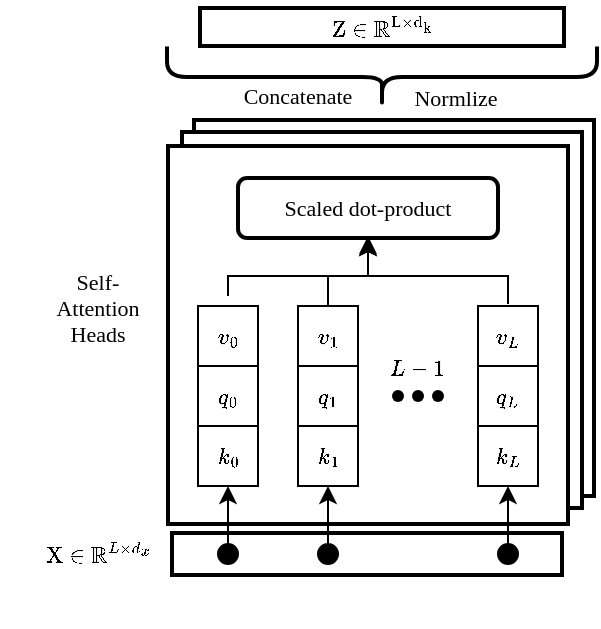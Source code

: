 <mxfile version="16.1.0" type="github">
  <diagram id="1RFPZSgYPdv8vxJ3tSGE" name="Page-1">
    <mxGraphModel dx="1522" dy="1044" grid="1" gridSize="10" guides="1" tooltips="1" connect="1" arrows="1" fold="1" page="1" pageScale="1" pageWidth="850" pageHeight="1100" math="1" shadow="0">
      <root>
        <mxCell id="0" />
        <mxCell id="1" parent="0" />
        <mxCell id="Ks4agTKRWIQxYl3Itglz-84" value="" style="rounded=0;whiteSpace=wrap;html=1;fontFamily=Times New Roman;fontSize=11;strokeColor=default;strokeWidth=2;fillColor=#FFFFFF;" vertex="1" parent="1">
          <mxGeometry x="127" y="523.5" width="195" height="21" as="geometry" />
        </mxCell>
        <mxCell id="Ks4agTKRWIQxYl3Itglz-68" value="" style="rounded=0;whiteSpace=wrap;html=1;strokeWidth=2;fillColor=none;fontFamily=Times New Roman;fontSize=11;" vertex="1" parent="1">
          <mxGeometry x="138" y="317" width="200" height="188" as="geometry" />
        </mxCell>
        <mxCell id="Ks4agTKRWIQxYl3Itglz-67" value="" style="rounded=0;whiteSpace=wrap;html=1;strokeWidth=2;fillColor=default;fontFamily=Times New Roman;fontSize=11;" vertex="1" parent="1">
          <mxGeometry x="132" y="323" width="200" height="188" as="geometry" />
        </mxCell>
        <mxCell id="Ks4agTKRWIQxYl3Itglz-43" value="" style="rounded=0;whiteSpace=wrap;html=1;strokeWidth=2;fillColor=default;fontFamily=Times New Roman;fontSize=11;" vertex="1" parent="1">
          <mxGeometry x="125" y="330" width="200" height="189" as="geometry" />
        </mxCell>
        <mxCell id="Ks4agTKRWIQxYl3Itglz-34" value="" style="shape=waypoint;sketch=0;size=6;pointerEvents=1;points=[];fillColor=#000000;resizable=0;rotatable=0;perimeter=centerPerimeter;snapToPoint=1;fontFamily=Times New Roman;fontSize=11;" vertex="1" parent="1">
          <mxGeometry x="230" y="435" width="40" height="40" as="geometry" />
        </mxCell>
        <mxCell id="Ks4agTKRWIQxYl3Itglz-35" value="" style="shape=waypoint;sketch=0;size=6;pointerEvents=1;points=[];fillColor=#000000;resizable=0;rotatable=0;perimeter=centerPerimeter;snapToPoint=1;fontFamily=Times New Roman;fontSize=11;" vertex="1" parent="1">
          <mxGeometry x="240" y="435" width="40" height="40" as="geometry" />
        </mxCell>
        <mxCell id="Ks4agTKRWIQxYl3Itglz-36" style="edgeStyle=orthogonalEdgeStyle;rounded=0;orthogonalLoop=1;jettySize=auto;html=1;exitX=0.5;exitY=0;exitDx=0;exitDy=0;entryX=0.5;entryY=1;entryDx=0;entryDy=0;fontFamily=Times New Roman;fontSize=11;" edge="1" parent="1" source="Ks4agTKRWIQxYl3Itglz-1" target="Ks4agTKRWIQxYl3Itglz-11">
          <mxGeometry relative="1" as="geometry" />
        </mxCell>
        <mxCell id="Ks4agTKRWIQxYl3Itglz-1" value="" style="ellipse;whiteSpace=wrap;html=1;aspect=fixed;fillColor=#000000;fontFamily=Times New Roman;fontSize=11;" vertex="1" parent="1">
          <mxGeometry x="150" y="529" width="10" height="10" as="geometry" />
        </mxCell>
        <mxCell id="Ks4agTKRWIQxYl3Itglz-37" style="edgeStyle=orthogonalEdgeStyle;rounded=0;orthogonalLoop=1;jettySize=auto;html=1;exitX=0.5;exitY=0;exitDx=0;exitDy=0;entryX=0.5;entryY=1;entryDx=0;entryDy=0;fontFamily=Times New Roman;fontSize=11;" edge="1" parent="1" source="Ks4agTKRWIQxYl3Itglz-2" target="Ks4agTKRWIQxYl3Itglz-25">
          <mxGeometry relative="1" as="geometry" />
        </mxCell>
        <mxCell id="Ks4agTKRWIQxYl3Itglz-2" value="" style="ellipse;whiteSpace=wrap;html=1;aspect=fixed;fillColor=#000000;fontFamily=Times New Roman;fontSize=11;" vertex="1" parent="1">
          <mxGeometry x="200" y="529" width="10" height="10" as="geometry" />
        </mxCell>
        <mxCell id="Ks4agTKRWIQxYl3Itglz-38" style="edgeStyle=orthogonalEdgeStyle;rounded=0;orthogonalLoop=1;jettySize=auto;html=1;exitX=0;exitY=0;exitDx=0;exitDy=0;entryX=0.5;entryY=1;entryDx=0;entryDy=0;fontFamily=Times New Roman;fontSize=11;" edge="1" parent="1" source="Ks4agTKRWIQxYl3Itglz-4" target="Ks4agTKRWIQxYl3Itglz-28">
          <mxGeometry relative="1" as="geometry" />
        </mxCell>
        <mxCell id="Ks4agTKRWIQxYl3Itglz-4" value="" style="ellipse;whiteSpace=wrap;html=1;aspect=fixed;fillColor=#000000;fontFamily=Times New Roman;fontSize=11;" vertex="1" parent="1">
          <mxGeometry x="290" y="529" width="10" height="10" as="geometry" />
        </mxCell>
        <mxCell id="Ks4agTKRWIQxYl3Itglz-11" value="$$k_0$$" style="rounded=0;whiteSpace=wrap;html=1;fillColor=#FFFFFF;rotation=0;fontFamily=Times New Roman;fontSize=11;" vertex="1" parent="1">
          <mxGeometry x="140" y="470" width="30" height="30" as="geometry" />
        </mxCell>
        <mxCell id="Ks4agTKRWIQxYl3Itglz-12" value="$$q_0$$" style="rounded=0;whiteSpace=wrap;html=1;fillColor=#FFFFFF;rotation=0;fontFamily=Times New Roman;fontSize=11;" vertex="1" parent="1">
          <mxGeometry x="140" y="440" width="30" height="30" as="geometry" />
        </mxCell>
        <mxCell id="Ks4agTKRWIQxYl3Itglz-58" style="edgeStyle=orthogonalEdgeStyle;rounded=0;orthogonalLoop=1;jettySize=auto;html=1;exitX=0.5;exitY=0;exitDx=0;exitDy=0;fontFamily=Times New Roman;fontSize=11;entryX=0.5;entryY=1;entryDx=0;entryDy=0;" edge="1" parent="1">
          <mxGeometry relative="1" as="geometry">
            <mxPoint x="155" y="405" as="sourcePoint" />
            <mxPoint x="225" y="376" as="targetPoint" />
            <Array as="points">
              <mxPoint x="155" y="395" />
              <mxPoint x="225" y="395" />
            </Array>
          </mxGeometry>
        </mxCell>
        <mxCell id="Ks4agTKRWIQxYl3Itglz-13" value="$$v_0$$" style="rounded=0;whiteSpace=wrap;html=1;fillColor=#FFFFFF;rotation=0;fontFamily=Times New Roman;fontSize=11;" vertex="1" parent="1">
          <mxGeometry x="140" y="410" width="30" height="30" as="geometry" />
        </mxCell>
        <mxCell id="Ks4agTKRWIQxYl3Itglz-25" value="$$k_1$$" style="rounded=0;whiteSpace=wrap;html=1;fillColor=#FFFFFF;rotation=0;fontFamily=Times New Roman;fontSize=11;" vertex="1" parent="1">
          <mxGeometry x="190" y="470" width="30" height="30" as="geometry" />
        </mxCell>
        <mxCell id="Ks4agTKRWIQxYl3Itglz-26" value="$$q_1$$" style="rounded=0;whiteSpace=wrap;html=1;fillColor=#FFFFFF;rotation=0;fontFamily=Times New Roman;fontSize=11;" vertex="1" parent="1">
          <mxGeometry x="190" y="440" width="30" height="30" as="geometry" />
        </mxCell>
        <mxCell id="Ks4agTKRWIQxYl3Itglz-64" style="edgeStyle=orthogonalEdgeStyle;rounded=0;orthogonalLoop=1;jettySize=auto;html=1;exitX=0.5;exitY=0;exitDx=0;exitDy=0;entryX=0.5;entryY=1;entryDx=0;entryDy=0;fontFamily=Times New Roman;fontSize=11;" edge="1" parent="1">
          <mxGeometry relative="1" as="geometry">
            <mxPoint x="205" y="415" as="sourcePoint" />
            <mxPoint x="225" y="376" as="targetPoint" />
            <Array as="points">
              <mxPoint x="205" y="395" />
              <mxPoint x="225" y="395" />
            </Array>
          </mxGeometry>
        </mxCell>
        <mxCell id="Ks4agTKRWIQxYl3Itglz-27" value="$$v_1$$" style="rounded=0;whiteSpace=wrap;html=1;fillColor=#FFFFFF;rotation=0;fontFamily=Times New Roman;fontSize=11;" vertex="1" parent="1">
          <mxGeometry x="190" y="410" width="30" height="30" as="geometry" />
        </mxCell>
        <mxCell id="Ks4agTKRWIQxYl3Itglz-28" value="$$k_L$$" style="rounded=0;whiteSpace=wrap;html=1;fillColor=#FFFFFF;rotation=0;fontFamily=Times New Roman;fontSize=11;" vertex="1" parent="1">
          <mxGeometry x="280" y="470" width="30" height="30" as="geometry" />
        </mxCell>
        <mxCell id="Ks4agTKRWIQxYl3Itglz-29" value="$$q_L$$" style="rounded=0;whiteSpace=wrap;html=1;fillColor=#FFFFFF;rotation=0;fontFamily=Times New Roman;fontSize=11;" vertex="1" parent="1">
          <mxGeometry x="280" y="440" width="30" height="30" as="geometry" />
        </mxCell>
        <mxCell id="Ks4agTKRWIQxYl3Itglz-65" style="edgeStyle=orthogonalEdgeStyle;rounded=0;orthogonalLoop=1;jettySize=auto;html=1;exitX=0.5;exitY=0;exitDx=0;exitDy=0;entryX=0.5;entryY=1;entryDx=0;entryDy=0;fontFamily=Times New Roman;fontSize=11;" edge="1" parent="1">
          <mxGeometry relative="1" as="geometry">
            <mxPoint x="295" y="409" as="sourcePoint" />
            <mxPoint x="225" y="375" as="targetPoint" />
            <Array as="points">
              <mxPoint x="295" y="395" />
              <mxPoint x="225" y="395" />
            </Array>
          </mxGeometry>
        </mxCell>
        <mxCell id="Ks4agTKRWIQxYl3Itglz-30" value="$$v_L$$" style="rounded=0;whiteSpace=wrap;html=1;fillColor=#FFFFFF;rotation=0;fontFamily=Times New Roman;fontSize=11;" vertex="1" parent="1">
          <mxGeometry x="280" y="410" width="30" height="30" as="geometry" />
        </mxCell>
        <mxCell id="Ks4agTKRWIQxYl3Itglz-31" value="" style="ellipse;whiteSpace=wrap;html=1;aspect=fixed;fillColor=#000000;fontFamily=Times New Roman;fontSize=11;" vertex="1" parent="1">
          <mxGeometry x="260" y="570" as="geometry" />
        </mxCell>
        <mxCell id="Ks4agTKRWIQxYl3Itglz-32" value="" style="shape=waypoint;sketch=0;size=6;pointerEvents=1;points=[];fillColor=#000000;resizable=0;rotatable=0;perimeter=centerPerimeter;snapToPoint=1;fontFamily=Times New Roman;fontSize=11;" vertex="1" parent="1">
          <mxGeometry x="220" y="435" width="40" height="40" as="geometry" />
        </mxCell>
        <mxCell id="Ks4agTKRWIQxYl3Itglz-54" value="$$\rm{Z} \in \mathbb{R}^{L\times d_k}$$" style="text;html=1;strokeColor=default;fillColor=none;align=center;verticalAlign=middle;whiteSpace=wrap;rounded=0;fontFamily=Times New Roman;fontSize=11;strokeWidth=2;" vertex="1" parent="1">
          <mxGeometry x="141" y="261" width="182" height="19" as="geometry" />
        </mxCell>
        <mxCell id="Ks4agTKRWIQxYl3Itglz-46" value="Scaled dot-product" style="rounded=1;whiteSpace=wrap;html=1;strokeWidth=2;fillColor=default;fontFamily=Times New Roman;fontSize=11;" vertex="1" parent="1">
          <mxGeometry x="160" y="346" width="130" height="30" as="geometry" />
        </mxCell>
        <mxCell id="Ks4agTKRWIQxYl3Itglz-73" value="Concatenate" style="text;html=1;strokeColor=none;fillColor=none;align=center;verticalAlign=middle;whiteSpace=wrap;rounded=0;fontFamily=Times New Roman;fontSize=11;" vertex="1" parent="1">
          <mxGeometry x="160" y="290" width="60" height="30" as="geometry" />
        </mxCell>
        <mxCell id="Ks4agTKRWIQxYl3Itglz-74" value="Self-Attention Heads" style="text;html=1;strokeColor=none;fillColor=none;align=center;verticalAlign=middle;whiteSpace=wrap;rounded=0;fontFamily=Times New Roman;fontSize=11;" vertex="1" parent="1">
          <mxGeometry x="60" y="396" width="60" height="30" as="geometry" />
        </mxCell>
        <mxCell id="Ks4agTKRWIQxYl3Itglz-79" value="" style="shape=curlyBracket;whiteSpace=wrap;html=1;rounded=1;flipH=1;fontFamily=Times New Roman;fontSize=11;strokeColor=default;strokeWidth=2;fillColor=default;rotation=90;" vertex="1" parent="1">
          <mxGeometry x="216.75" y="188" width="30.5" height="215" as="geometry" />
        </mxCell>
        <mxCell id="Ks4agTKRWIQxYl3Itglz-82" value="$$L-1$$" style="text;html=1;strokeColor=none;fillColor=none;align=center;verticalAlign=middle;whiteSpace=wrap;rounded=0;fontFamily=Times New Roman;fontSize=11;" vertex="1" parent="1">
          <mxGeometry x="220" y="426" width="60" height="30" as="geometry" />
        </mxCell>
        <mxCell id="Ks4agTKRWIQxYl3Itglz-83" value="$$\mathrm{X} \in \mathbb{R}^{L\times &lt;br&gt;d_{x}}$$" style="text;html=1;strokeColor=none;fillColor=none;align=center;verticalAlign=middle;whiteSpace=wrap;rounded=0;fontFamily=Times New Roman;fontSize=11;" vertex="1" parent="1">
          <mxGeometry x="60" y="519" width="60" height="30" as="geometry" />
        </mxCell>
        <mxCell id="Ks4agTKRWIQxYl3Itglz-85" value="Normlize" style="text;html=1;strokeColor=none;fillColor=none;align=center;verticalAlign=middle;whiteSpace=wrap;rounded=0;fontFamily=Times New Roman;fontSize=11;" vertex="1" parent="1">
          <mxGeometry x="239" y="291" width="60" height="30" as="geometry" />
        </mxCell>
      </root>
    </mxGraphModel>
  </diagram>
</mxfile>
